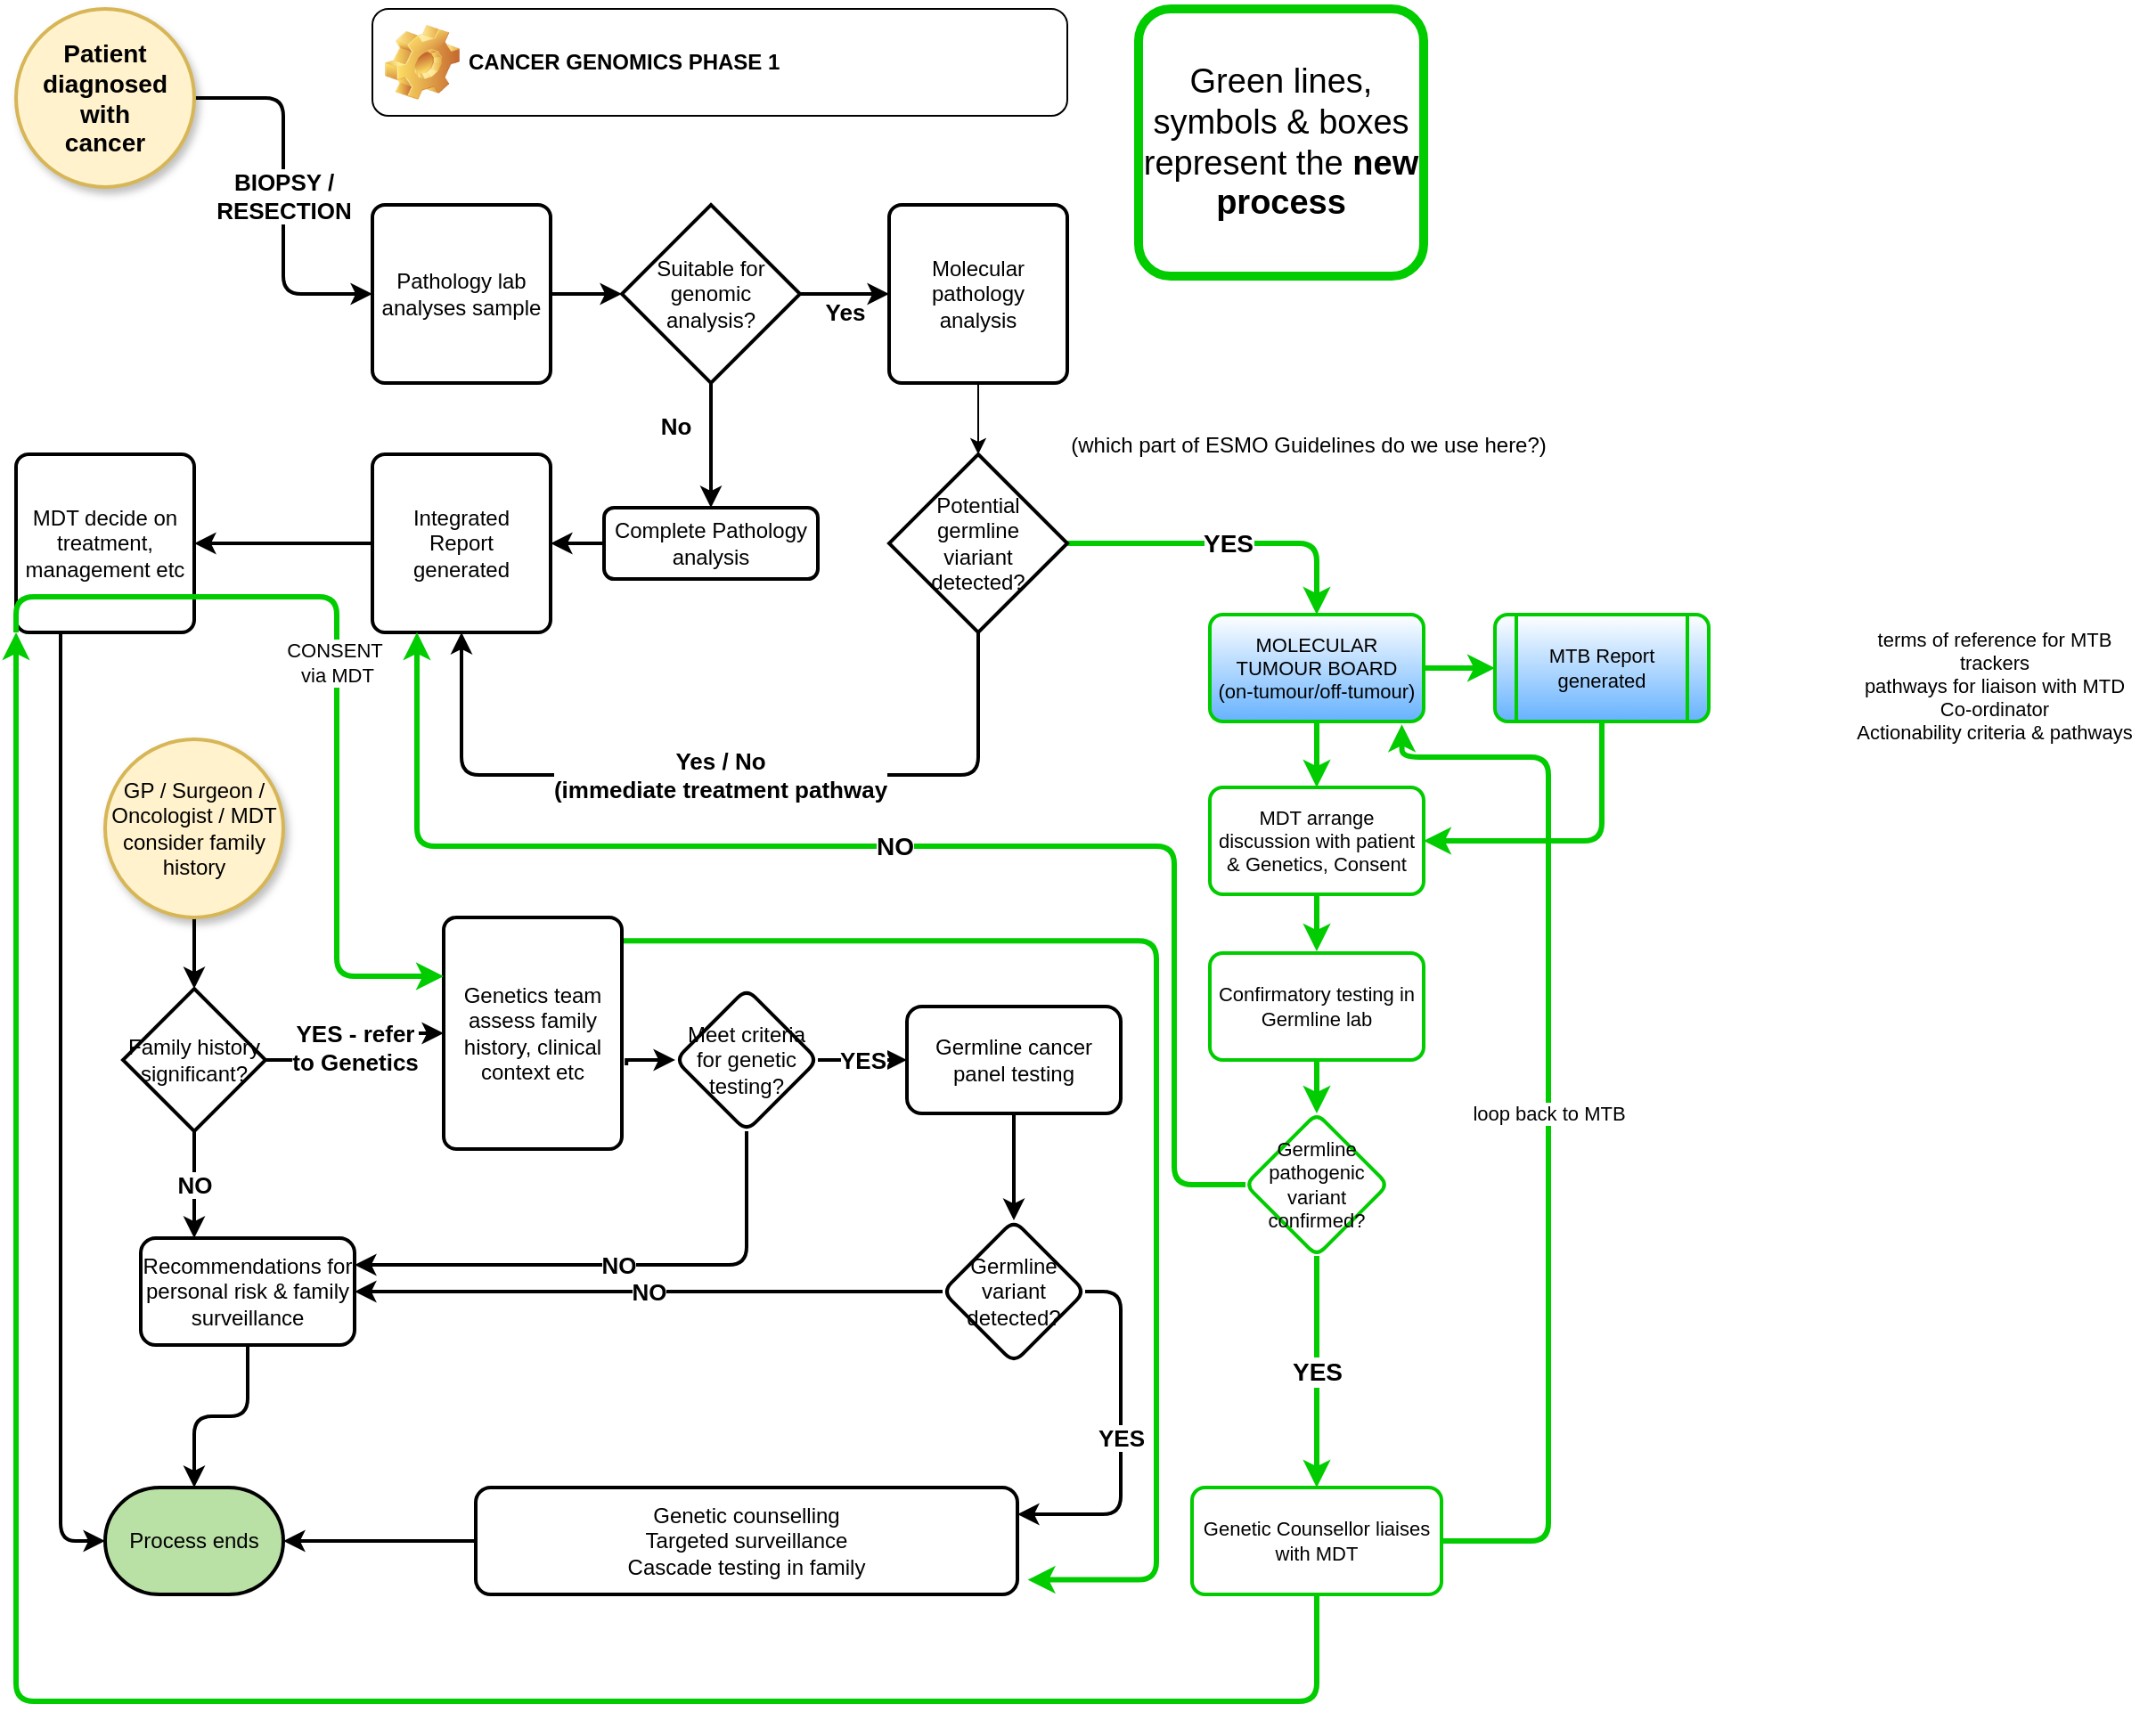 <mxfile version="21.6.7" type="github">
  <diagram id="C5RBs43oDa-KdzZeNtuy" name="Page-1">
    <mxGraphModel dx="1001" dy="483" grid="1" gridSize="10" guides="1" tooltips="1" connect="1" arrows="1" fold="1" page="1" pageScale="1" pageWidth="827" pageHeight="1169" math="0" shadow="0">
      <root>
        <mxCell id="WIyWlLk6GJQsqaUBKTNV-0" />
        <mxCell id="WIyWlLk6GJQsqaUBKTNV-1" parent="WIyWlLk6GJQsqaUBKTNV-0" />
        <mxCell id="r62edw3LymITYhODbOyO-1" value="BIOPSY / &lt;br&gt;RESECTION" style="edgeStyle=orthogonalEdgeStyle;rounded=1;orthogonalLoop=1;jettySize=auto;html=1;exitX=0;exitY=0.5;exitDx=0;exitDy=0;entryX=1;entryY=0.5;entryDx=0;entryDy=0;endArrow=none;fontSize=13;startArrow=classic;startFill=1;endFill=0;fontStyle=1;strokeWidth=2;entryPerimeter=0;" parent="WIyWlLk6GJQsqaUBKTNV-1" source="r62edw3LymITYhODbOyO-2" target="r62edw3LymITYhODbOyO-19" edge="1">
          <mxGeometry relative="1" as="geometry">
            <mxPoint x="360" y="110" as="sourcePoint" />
            <mxPoint x="280" y="100" as="targetPoint" />
          </mxGeometry>
        </mxCell>
        <mxCell id="WIyWlLk6GJQsqaUBKTNV-8" value="No" style="rounded=1;html=1;jettySize=auto;orthogonalLoop=1;fontSize=13;endArrow=none;endFill=0;endSize=8;strokeWidth=2;shadow=0;labelBackgroundColor=default;edgeStyle=orthogonalEdgeStyle;startArrow=classic;startFill=1;fontStyle=1;entryX=0.5;entryY=1;entryDx=0;entryDy=0;entryPerimeter=0;" parent="WIyWlLk6GJQsqaUBKTNV-1" source="WIyWlLk6GJQsqaUBKTNV-11" target="r62edw3LymITYhODbOyO-4" edge="1">
          <mxGeometry x="0.333" y="20" relative="1" as="geometry">
            <mxPoint as="offset" />
          </mxGeometry>
        </mxCell>
        <mxCell id="r62edw3LymITYhODbOyO-14" style="edgeStyle=orthogonalEdgeStyle;rounded=1;orthogonalLoop=1;jettySize=auto;html=1;endArrow=none;fontSize=13;startArrow=classic;startFill=1;endFill=0;fontStyle=1;strokeWidth=2;exitX=1;exitY=0.5;exitDx=0;exitDy=0;" parent="WIyWlLk6GJQsqaUBKTNV-1" source="r62edw3LymITYhODbOyO-10" target="WIyWlLk6GJQsqaUBKTNV-11" edge="1">
          <mxGeometry relative="1" as="geometry" />
        </mxCell>
        <mxCell id="WIyWlLk6GJQsqaUBKTNV-11" value="Complete Pathology analysis" style="rounded=1;whiteSpace=wrap;html=1;fontSize=12;glass=0;strokeWidth=2;shadow=0;arcSize=14;" parent="WIyWlLk6GJQsqaUBKTNV-1" vertex="1">
          <mxGeometry x="340" y="430" width="120" height="40" as="geometry" />
        </mxCell>
        <mxCell id="r62edw3LymITYhODbOyO-5" style="edgeStyle=orthogonalEdgeStyle;rounded=1;orthogonalLoop=1;jettySize=auto;html=1;endArrow=none;fontSize=13;endFill=0;endSize=8;strokeWidth=2;shadow=0;startArrow=classic;startFill=1;fontStyle=1;exitX=0;exitY=0.5;exitDx=0;exitDy=0;exitPerimeter=0;" parent="WIyWlLk6GJQsqaUBKTNV-1" source="r62edw3LymITYhODbOyO-4" target="r62edw3LymITYhODbOyO-2" edge="1">
          <mxGeometry relative="1" as="geometry" />
        </mxCell>
        <mxCell id="r62edw3LymITYhODbOyO-2" value="Pathology lab analyses sample" style="rounded=1;whiteSpace=wrap;html=1;absoluteArcSize=1;arcSize=14;strokeWidth=2;" parent="WIyWlLk6GJQsqaUBKTNV-1" vertex="1">
          <mxGeometry x="210" y="260" width="100" height="100" as="geometry" />
        </mxCell>
        <mxCell id="r62edw3LymITYhODbOyO-4" value="Suitable for genomic analysis?" style="strokeWidth=2;html=1;shape=mxgraph.flowchart.decision;whiteSpace=wrap;rounded=1;arcSize=14;" parent="WIyWlLk6GJQsqaUBKTNV-1" vertex="1">
          <mxGeometry x="350" y="260" width="100" height="100" as="geometry" />
        </mxCell>
        <mxCell id="r62edw3LymITYhODbOyO-6" value="Yes" style="edgeStyle=orthogonalEdgeStyle;rounded=1;html=1;jettySize=auto;orthogonalLoop=1;fontSize=13;endArrow=none;endFill=0;endSize=8;strokeWidth=2;shadow=0;labelBackgroundColor=default;exitX=0;exitY=0.5;exitDx=0;exitDy=0;entryX=1;entryY=0.5;entryDx=0;entryDy=0;startArrow=classic;startFill=1;fontStyle=1;entryPerimeter=0;" parent="WIyWlLk6GJQsqaUBKTNV-1" source="r62edw3LymITYhODbOyO-7" target="r62edw3LymITYhODbOyO-4" edge="1">
          <mxGeometry y="10" relative="1" as="geometry">
            <mxPoint as="offset" />
            <mxPoint x="740" y="331" as="sourcePoint" />
            <mxPoint x="690" y="330" as="targetPoint" />
            <Array as="points" />
          </mxGeometry>
        </mxCell>
        <mxCell id="r62edw3LymITYhODbOyO-9" style="edgeStyle=orthogonalEdgeStyle;rounded=1;orthogonalLoop=1;jettySize=auto;html=1;entryX=0.5;entryY=0;entryDx=0;entryDy=0;entryPerimeter=0;" parent="WIyWlLk6GJQsqaUBKTNV-1" source="r62edw3LymITYhODbOyO-7" target="r62edw3LymITYhODbOyO-8" edge="1">
          <mxGeometry relative="1" as="geometry" />
        </mxCell>
        <mxCell id="r62edw3LymITYhODbOyO-7" value="Molecular pathology analysis" style="rounded=1;whiteSpace=wrap;html=1;absoluteArcSize=1;arcSize=14;strokeWidth=2;" parent="WIyWlLk6GJQsqaUBKTNV-1" vertex="1">
          <mxGeometry x="500" y="260" width="100" height="100" as="geometry" />
        </mxCell>
        <mxCell id="r62edw3LymITYhODbOyO-15" value="Yes / No&lt;br&gt;(immediate treatment pathway" style="edgeStyle=orthogonalEdgeStyle;rounded=1;orthogonalLoop=1;jettySize=auto;html=1;entryX=0.5;entryY=1;entryDx=0;entryDy=0;exitX=0.5;exitY=1;exitDx=0;exitDy=0;endArrow=none;fontSize=13;startArrow=classic;startFill=1;endFill=0;fontStyle=1;strokeWidth=2;entryPerimeter=0;" parent="WIyWlLk6GJQsqaUBKTNV-1" source="r62edw3LymITYhODbOyO-10" target="r62edw3LymITYhODbOyO-8" edge="1">
          <mxGeometry relative="1" as="geometry">
            <Array as="points">
              <mxPoint x="260" y="580" />
              <mxPoint x="550" y="580" />
            </Array>
          </mxGeometry>
        </mxCell>
        <mxCell id="r62edw3LymITYhODbOyO-45" value="YES" style="edgeStyle=orthogonalEdgeStyle;shape=connector;rounded=1;orthogonalLoop=1;jettySize=auto;html=1;labelBackgroundColor=default;strokeColor=#00CC00;fontFamily=Helvetica;fontSize=14;fontColor=default;endArrow=classic;strokeWidth=3;fontStyle=1;entryX=0.5;entryY=0;entryDx=0;entryDy=0;" parent="WIyWlLk6GJQsqaUBKTNV-1" source="r62edw3LymITYhODbOyO-8" target="PiFhAG2NzzCI8QwvDqkc-1" edge="1">
          <mxGeometry relative="1" as="geometry" />
        </mxCell>
        <mxCell id="r62edw3LymITYhODbOyO-8" value="Potential &lt;br&gt;germline &lt;br&gt;viariant &lt;br&gt;detected?" style="strokeWidth=2;html=1;shape=mxgraph.flowchart.decision;whiteSpace=wrap;rounded=1;arcSize=14;" parent="WIyWlLk6GJQsqaUBKTNV-1" vertex="1">
          <mxGeometry x="500" y="400" width="100" height="100" as="geometry" />
        </mxCell>
        <mxCell id="r62edw3LymITYhODbOyO-13" style="edgeStyle=orthogonalEdgeStyle;rounded=1;orthogonalLoop=1;jettySize=auto;html=1;endArrow=none;fontSize=13;startArrow=classic;startFill=1;endFill=0;fontStyle=1;strokeWidth=2;exitX=1;exitY=0.5;exitDx=0;exitDy=0;" parent="WIyWlLk6GJQsqaUBKTNV-1" source="r62edw3LymITYhODbOyO-11" target="r62edw3LymITYhODbOyO-10" edge="1">
          <mxGeometry relative="1" as="geometry" />
        </mxCell>
        <mxCell id="r62edw3LymITYhODbOyO-10" value="Integrated &lt;br&gt;Report &lt;br&gt;generated" style="rounded=1;whiteSpace=wrap;html=1;absoluteArcSize=1;arcSize=14;strokeWidth=2;" parent="WIyWlLk6GJQsqaUBKTNV-1" vertex="1">
          <mxGeometry x="210" y="400" width="100" height="100" as="geometry" />
        </mxCell>
        <mxCell id="r62edw3LymITYhODbOyO-52" style="edgeStyle=orthogonalEdgeStyle;shape=connector;rounded=1;orthogonalLoop=1;jettySize=auto;html=1;entryX=0.25;entryY=1;entryDx=0;entryDy=0;labelBackgroundColor=default;strokeColor=default;fontFamily=Helvetica;fontSize=13;fontColor=default;endArrow=none;exitX=0;exitY=0.5;exitDx=0;exitDy=0;startArrow=classic;startFill=1;endFill=0;fontStyle=1;strokeWidth=2;exitPerimeter=0;" parent="WIyWlLk6GJQsqaUBKTNV-1" source="r62edw3LymITYhODbOyO-24" target="r62edw3LymITYhODbOyO-11" edge="1">
          <mxGeometry relative="1" as="geometry" />
        </mxCell>
        <mxCell id="r62edw3LymITYhODbOyO-11" value="MDT decide on treatment, management etc" style="rounded=1;whiteSpace=wrap;html=1;absoluteArcSize=1;arcSize=14;strokeWidth=2;" parent="WIyWlLk6GJQsqaUBKTNV-1" vertex="1">
          <mxGeometry x="10" y="400" width="100" height="100" as="geometry" />
        </mxCell>
        <mxCell id="r62edw3LymITYhODbOyO-19" value="Patient &lt;br style=&quot;font-size: 14px;&quot;&gt;diagnosed with &lt;br style=&quot;font-size: 14px;&quot;&gt;cancer" style="strokeWidth=2;html=1;shape=mxgraph.flowchart.start_2;whiteSpace=wrap;fillColor=#fff2cc;strokeColor=#d6b656;shadow=1;fontSize=14;fontStyle=1" parent="WIyWlLk6GJQsqaUBKTNV-1" vertex="1">
          <mxGeometry x="10" y="150" width="100" height="100" as="geometry" />
        </mxCell>
        <mxCell id="r62edw3LymITYhODbOyO-23" value="" style="edgeStyle=orthogonalEdgeStyle;rounded=1;orthogonalLoop=1;jettySize=auto;html=1;endArrow=none;fontSize=13;startArrow=classic;startFill=1;endFill=0;fontStyle=1;strokeWidth=2;" parent="WIyWlLk6GJQsqaUBKTNV-1" source="r62edw3LymITYhODbOyO-22" target="r62edw3LymITYhODbOyO-21" edge="1">
          <mxGeometry relative="1" as="geometry" />
        </mxCell>
        <mxCell id="r62edw3LymITYhODbOyO-21" value="GP / Surgeon / Oncologist / MDT consider family history" style="strokeWidth=2;html=1;shape=mxgraph.flowchart.start_2;whiteSpace=wrap;fillColor=#fff2cc;strokeColor=#d6b656;shadow=1;" parent="WIyWlLk6GJQsqaUBKTNV-1" vertex="1">
          <mxGeometry x="60" y="560" width="100" height="100" as="geometry" />
        </mxCell>
        <mxCell id="r62edw3LymITYhODbOyO-25" value="NO" style="edgeStyle=orthogonalEdgeStyle;rounded=1;orthogonalLoop=1;jettySize=auto;html=1;endArrow=none;fontSize=13;startArrow=classic;startFill=1;endFill=0;fontStyle=1;strokeWidth=2;exitX=0.25;exitY=0;exitDx=0;exitDy=0;" parent="WIyWlLk6GJQsqaUBKTNV-1" source="r62edw3LymITYhODbOyO-32" target="r62edw3LymITYhODbOyO-22" edge="1">
          <mxGeometry relative="1" as="geometry" />
        </mxCell>
        <mxCell id="r62edw3LymITYhODbOyO-27" value="" style="edgeStyle=orthogonalEdgeStyle;rounded=0;orthogonalLoop=1;jettySize=auto;html=1;" parent="WIyWlLk6GJQsqaUBKTNV-1" source="r62edw3LymITYhODbOyO-22" edge="1">
          <mxGeometry relative="1" as="geometry">
            <mxPoint x="210" y="740" as="targetPoint" />
          </mxGeometry>
        </mxCell>
        <mxCell id="r62edw3LymITYhODbOyO-22" value="Family history significant?" style="rhombus;whiteSpace=wrap;html=1;strokeWidth=2;" parent="WIyWlLk6GJQsqaUBKTNV-1" vertex="1">
          <mxGeometry x="70" y="700" width="80" height="80" as="geometry" />
        </mxCell>
        <mxCell id="r62edw3LymITYhODbOyO-24" value="Process ends" style="strokeWidth=2;html=1;shape=mxgraph.flowchart.terminator;whiteSpace=wrap;fillColor=#B9E0A5;" parent="WIyWlLk6GJQsqaUBKTNV-1" vertex="1">
          <mxGeometry x="60" y="980" width="100" height="60" as="geometry" />
        </mxCell>
        <mxCell id="r62edw3LymITYhODbOyO-29" value="YES - refer&lt;br style=&quot;font-size: 13px;&quot;&gt;to Genetics" style="edgeStyle=orthogonalEdgeStyle;rounded=0;orthogonalLoop=1;jettySize=auto;html=1;startArrow=classic;startFill=1;endArrow=none;endFill=0;fontSize=13;fontStyle=1;strokeWidth=2;" parent="WIyWlLk6GJQsqaUBKTNV-1" source="r62edw3LymITYhODbOyO-28" target="r62edw3LymITYhODbOyO-22" edge="1">
          <mxGeometry relative="1" as="geometry" />
        </mxCell>
        <mxCell id="r62edw3LymITYhODbOyO-31" value="" style="edgeStyle=orthogonalEdgeStyle;rounded=0;orthogonalLoop=1;jettySize=auto;html=1;endArrow=none;fontSize=13;startArrow=classic;startFill=1;endFill=0;fontStyle=1;strokeWidth=2;entryX=1.026;entryY=0.638;entryDx=0;entryDy=0;entryPerimeter=0;" parent="WIyWlLk6GJQsqaUBKTNV-1" source="r62edw3LymITYhODbOyO-30" target="r62edw3LymITYhODbOyO-28" edge="1">
          <mxGeometry relative="1" as="geometry">
            <Array as="points">
              <mxPoint x="353" y="740" />
            </Array>
          </mxGeometry>
        </mxCell>
        <mxCell id="PiFhAG2NzzCI8QwvDqkc-0" style="edgeStyle=orthogonalEdgeStyle;rounded=1;orthogonalLoop=1;jettySize=auto;html=1;exitX=1.01;exitY=0.101;exitDx=0;exitDy=0;entryX=1.019;entryY=0.863;entryDx=0;entryDy=0;entryPerimeter=0;fontSize=14;strokeColor=#00CC00;strokeWidth=3;fontStyle=1;exitPerimeter=0;" edge="1" parent="WIyWlLk6GJQsqaUBKTNV-1" source="r62edw3LymITYhODbOyO-28" target="r62edw3LymITYhODbOyO-41">
          <mxGeometry relative="1" as="geometry">
            <Array as="points">
              <mxPoint x="650" y="673" />
              <mxPoint x="650" y="1032" />
            </Array>
          </mxGeometry>
        </mxCell>
        <mxCell id="r62edw3LymITYhODbOyO-28" value="Genetics team assess family history, clinical context etc" style="rounded=1;whiteSpace=wrap;html=1;absoluteArcSize=1;arcSize=14;strokeWidth=2;" parent="WIyWlLk6GJQsqaUBKTNV-1" vertex="1">
          <mxGeometry x="250" y="660" width="100" height="130" as="geometry" />
        </mxCell>
        <mxCell id="r62edw3LymITYhODbOyO-33" value="NO" style="edgeStyle=orthogonalEdgeStyle;rounded=1;orthogonalLoop=1;jettySize=auto;html=1;endArrow=none;fontSize=13;startArrow=classic;startFill=1;endFill=0;fontStyle=1;strokeWidth=2;entryX=0.5;entryY=1;entryDx=0;entryDy=0;exitX=1;exitY=0.25;exitDx=0;exitDy=0;" parent="WIyWlLk6GJQsqaUBKTNV-1" source="r62edw3LymITYhODbOyO-32" target="r62edw3LymITYhODbOyO-30" edge="1">
          <mxGeometry relative="1" as="geometry" />
        </mxCell>
        <mxCell id="r62edw3LymITYhODbOyO-37" value="YES" style="edgeStyle=orthogonalEdgeStyle;rounded=0;orthogonalLoop=1;jettySize=auto;html=1;endArrow=none;fontSize=13;startArrow=classic;startFill=1;endFill=0;fontStyle=1;strokeWidth=2;" parent="WIyWlLk6GJQsqaUBKTNV-1" source="r62edw3LymITYhODbOyO-36" target="r62edw3LymITYhODbOyO-30" edge="1">
          <mxGeometry relative="1" as="geometry" />
        </mxCell>
        <mxCell id="r62edw3LymITYhODbOyO-30" value="Meet criteria for genetic testing?" style="rhombus;whiteSpace=wrap;html=1;rounded=1;arcSize=14;strokeWidth=2;" parent="WIyWlLk6GJQsqaUBKTNV-1" vertex="1">
          <mxGeometry x="380" y="700" width="80" height="80" as="geometry" />
        </mxCell>
        <mxCell id="r62edw3LymITYhODbOyO-34" style="edgeStyle=orthogonalEdgeStyle;orthogonalLoop=1;jettySize=auto;html=1;rounded=1;endArrow=none;fontSize=13;startArrow=classic;startFill=1;endFill=0;fontStyle=1;strokeWidth=2;exitX=0.5;exitY=0;exitDx=0;exitDy=0;exitPerimeter=0;" parent="WIyWlLk6GJQsqaUBKTNV-1" source="r62edw3LymITYhODbOyO-24" target="r62edw3LymITYhODbOyO-32" edge="1">
          <mxGeometry relative="1" as="geometry" />
        </mxCell>
        <mxCell id="r62edw3LymITYhODbOyO-32" value="Recommendations for personal risk &amp;amp; family surveillance" style="whiteSpace=wrap;html=1;rounded=1;arcSize=14;strokeWidth=2;" parent="WIyWlLk6GJQsqaUBKTNV-1" vertex="1">
          <mxGeometry x="80" y="840" width="120" height="60" as="geometry" />
        </mxCell>
        <mxCell id="r62edw3LymITYhODbOyO-39" value="" style="edgeStyle=orthogonalEdgeStyle;rounded=1;orthogonalLoop=1;jettySize=auto;html=1;endArrow=none;fontSize=13;startArrow=classic;startFill=1;endFill=0;fontStyle=1;strokeWidth=2;" parent="WIyWlLk6GJQsqaUBKTNV-1" source="r62edw3LymITYhODbOyO-38" target="r62edw3LymITYhODbOyO-36" edge="1">
          <mxGeometry relative="1" as="geometry" />
        </mxCell>
        <mxCell id="r62edw3LymITYhODbOyO-36" value="Germline cancer panel testing" style="whiteSpace=wrap;html=1;rounded=1;arcSize=14;strokeWidth=2;" parent="WIyWlLk6GJQsqaUBKTNV-1" vertex="1">
          <mxGeometry x="510" y="710" width="120" height="60" as="geometry" />
        </mxCell>
        <mxCell id="r62edw3LymITYhODbOyO-40" value="NO" style="edgeStyle=orthogonalEdgeStyle;rounded=0;orthogonalLoop=1;jettySize=auto;html=1;endArrow=none;fontSize=13;startArrow=classic;startFill=1;endFill=0;fontStyle=1;strokeWidth=2;exitX=1;exitY=0.5;exitDx=0;exitDy=0;" parent="WIyWlLk6GJQsqaUBKTNV-1" source="r62edw3LymITYhODbOyO-32" target="r62edw3LymITYhODbOyO-38" edge="1">
          <mxGeometry relative="1" as="geometry">
            <mxPoint x="610" y="860" as="sourcePoint" />
          </mxGeometry>
        </mxCell>
        <mxCell id="r62edw3LymITYhODbOyO-42" value="YES" style="edgeStyle=orthogonalEdgeStyle;rounded=1;orthogonalLoop=1;jettySize=auto;html=1;exitX=1;exitY=0.25;exitDx=0;exitDy=0;entryX=1;entryY=0.5;entryDx=0;entryDy=0;endArrow=none;fontSize=13;startArrow=classic;startFill=1;endFill=0;fontStyle=1;strokeWidth=2;" parent="WIyWlLk6GJQsqaUBKTNV-1" source="r62edw3LymITYhODbOyO-41" target="r62edw3LymITYhODbOyO-38" edge="1">
          <mxGeometry relative="1" as="geometry" />
        </mxCell>
        <mxCell id="r62edw3LymITYhODbOyO-38" value="Germline&lt;br&gt;variant&lt;br&gt;detected?" style="rhombus;whiteSpace=wrap;html=1;rounded=1;arcSize=14;strokeWidth=2;" parent="WIyWlLk6GJQsqaUBKTNV-1" vertex="1">
          <mxGeometry x="530" y="830" width="80" height="80" as="geometry" />
        </mxCell>
        <mxCell id="r62edw3LymITYhODbOyO-43" style="edgeStyle=orthogonalEdgeStyle;shape=connector;rounded=1;orthogonalLoop=1;jettySize=auto;html=1;labelBackgroundColor=default;strokeColor=default;fontFamily=Helvetica;fontSize=13;fontColor=default;endArrow=none;startArrow=classic;startFill=1;endFill=0;fontStyle=1;strokeWidth=2;exitX=1;exitY=0.5;exitDx=0;exitDy=0;exitPerimeter=0;" parent="WIyWlLk6GJQsqaUBKTNV-1" source="r62edw3LymITYhODbOyO-24" target="r62edw3LymITYhODbOyO-41" edge="1">
          <mxGeometry relative="1" as="geometry" />
        </mxCell>
        <mxCell id="r62edw3LymITYhODbOyO-41" value="Genetic counselling&lt;br&gt;Targeted surveillance&lt;br&gt;Cascade testing in family" style="whiteSpace=wrap;html=1;rounded=1;arcSize=14;strokeWidth=2;" parent="WIyWlLk6GJQsqaUBKTNV-1" vertex="1">
          <mxGeometry x="268" y="980" width="304" height="60" as="geometry" />
        </mxCell>
        <mxCell id="r62edw3LymITYhODbOyO-47" value="" style="edgeStyle=orthogonalEdgeStyle;shape=connector;rounded=1;orthogonalLoop=1;jettySize=auto;html=1;labelBackgroundColor=default;strokeColor=#00CC00;fontFamily=Helvetica;fontSize=11;fontColor=default;endArrow=classic;strokeWidth=3;" parent="WIyWlLk6GJQsqaUBKTNV-1" source="r62edw3LymITYhODbOyO-44" target="r62edw3LymITYhODbOyO-46" edge="1">
          <mxGeometry relative="1" as="geometry" />
        </mxCell>
        <mxCell id="r62edw3LymITYhODbOyO-44" value="Confirmatory testing in Germline lab" style="whiteSpace=wrap;html=1;strokeWidth=2;perimeterSpacing=1;rounded=1;fontSize=11;strokeColor=#00CC00;arcSize=12;" parent="WIyWlLk6GJQsqaUBKTNV-1" vertex="1">
          <mxGeometry x="680" y="680" width="120" height="60" as="geometry" />
        </mxCell>
        <mxCell id="r62edw3LymITYhODbOyO-48" value="NO" style="edgeStyle=orthogonalEdgeStyle;shape=connector;rounded=1;orthogonalLoop=1;jettySize=auto;html=1;labelBackgroundColor=default;strokeColor=#00CC00;fontFamily=Helvetica;fontSize=14;fontColor=default;endArrow=classic;strokeWidth=3;entryX=0.25;entryY=1;entryDx=0;entryDy=0;fontStyle=1;" parent="WIyWlLk6GJQsqaUBKTNV-1" source="r62edw3LymITYhODbOyO-46" target="r62edw3LymITYhODbOyO-10" edge="1">
          <mxGeometry relative="1" as="geometry">
            <mxPoint x="290" y="520" as="targetPoint" />
            <Array as="points">
              <mxPoint x="660" y="810" />
              <mxPoint x="660" y="620" />
              <mxPoint x="235" y="620" />
            </Array>
          </mxGeometry>
        </mxCell>
        <mxCell id="r62edw3LymITYhODbOyO-50" value="YES" style="edgeStyle=orthogonalEdgeStyle;shape=connector;rounded=1;orthogonalLoop=1;jettySize=auto;html=1;labelBackgroundColor=default;strokeColor=#00CC00;fontFamily=Helvetica;fontSize=14;fontColor=default;endArrow=classic;strokeWidth=3;fontStyle=1;" parent="WIyWlLk6GJQsqaUBKTNV-1" source="r62edw3LymITYhODbOyO-46" target="r62edw3LymITYhODbOyO-49" edge="1">
          <mxGeometry relative="1" as="geometry" />
        </mxCell>
        <mxCell id="r62edw3LymITYhODbOyO-46" value="Germline pathogenic variant confirmed?" style="rhombus;whiteSpace=wrap;html=1;strokeWidth=2;rounded=1;fontSize=11;strokeColor=#00CC00;arcSize=12;" parent="WIyWlLk6GJQsqaUBKTNV-1" vertex="1">
          <mxGeometry x="700" y="770" width="80" height="80" as="geometry" />
        </mxCell>
        <mxCell id="r62edw3LymITYhODbOyO-51" style="edgeStyle=orthogonalEdgeStyle;shape=connector;rounded=1;orthogonalLoop=1;jettySize=auto;html=1;entryX=0;entryY=1;entryDx=0;entryDy=0;labelBackgroundColor=default;strokeColor=#00CC00;fontFamily=Helvetica;fontSize=11;fontColor=default;endArrow=classic;strokeWidth=3;" parent="WIyWlLk6GJQsqaUBKTNV-1" source="r62edw3LymITYhODbOyO-49" target="r62edw3LymITYhODbOyO-11" edge="1">
          <mxGeometry relative="1" as="geometry">
            <Array as="points">
              <mxPoint x="740" y="1100" />
              <mxPoint x="10" y="1100" />
            </Array>
          </mxGeometry>
        </mxCell>
        <mxCell id="PiFhAG2NzzCI8QwvDqkc-9" value="loop back to MTB" style="edgeStyle=orthogonalEdgeStyle;shape=connector;rounded=1;orthogonalLoop=1;jettySize=auto;html=1;exitX=1;exitY=0.5;exitDx=0;exitDy=0;entryX=0.898;entryY=1.028;entryDx=0;entryDy=0;entryPerimeter=0;labelBackgroundColor=default;strokeColor=#00CC00;strokeWidth=3;fontFamily=Helvetica;fontSize=11;fontColor=default;endArrow=classic;" edge="1" parent="WIyWlLk6GJQsqaUBKTNV-1" source="r62edw3LymITYhODbOyO-49" target="PiFhAG2NzzCI8QwvDqkc-1">
          <mxGeometry relative="1" as="geometry">
            <Array as="points">
              <mxPoint x="870" y="1010" />
              <mxPoint x="870" y="570" />
              <mxPoint x="788" y="570" />
            </Array>
          </mxGeometry>
        </mxCell>
        <mxCell id="r62edw3LymITYhODbOyO-49" value="Genetic Counsellor liaises with MDT" style="whiteSpace=wrap;html=1;strokeWidth=2;rounded=1;fontSize=11;strokeColor=#00CC00;arcSize=12;" parent="WIyWlLk6GJQsqaUBKTNV-1" vertex="1">
          <mxGeometry x="670" y="980" width="140" height="60" as="geometry" />
        </mxCell>
        <mxCell id="r62edw3LymITYhODbOyO-61" value="Green lines, symbols &amp;amp; boxes represent the &lt;b style=&quot;font-size: 19px;&quot;&gt;new process&lt;/b&gt;" style="rounded=1;whiteSpace=wrap;html=1;fontFamily=Helvetica;fontSize=19;fontColor=default;strokeColor=#00CC00;strokeWidth=5;arcSize=12;" parent="WIyWlLk6GJQsqaUBKTNV-1" vertex="1">
          <mxGeometry x="640" y="150" width="160" height="150" as="geometry" />
        </mxCell>
        <mxCell id="FzFu1lCSK658Zhzd-CzV-0" value="CANCER GENOMICS PHASE 1" style="label;whiteSpace=wrap;html=1;image=img/clipart/Gear_128x128.png" parent="WIyWlLk6GJQsqaUBKTNV-1" vertex="1">
          <mxGeometry x="210" y="150" width="390" height="60" as="geometry" />
        </mxCell>
        <mxCell id="FzFu1lCSK658Zhzd-CzV-1" value="MDT arrange discussion with patient &amp;amp; Genetics, Consent" style="whiteSpace=wrap;html=1;strokeWidth=2;rounded=1;arcSize=12;fontSize=11;strokeColor=#00CC00;" parent="WIyWlLk6GJQsqaUBKTNV-1" vertex="1">
          <mxGeometry x="680" y="587" width="120" height="60" as="geometry" />
        </mxCell>
        <mxCell id="FzFu1lCSK658Zhzd-CzV-3" value="" style="edgeStyle=orthogonalEdgeStyle;shape=connector;rounded=1;orthogonalLoop=1;jettySize=auto;html=1;labelBackgroundColor=default;strokeColor=#00CC00;fontFamily=Helvetica;fontSize=11;fontColor=default;endArrow=classic;strokeWidth=3;exitX=0.5;exitY=1;exitDx=0;exitDy=0;" parent="WIyWlLk6GJQsqaUBKTNV-1" source="FzFu1lCSK658Zhzd-CzV-1" target="r62edw3LymITYhODbOyO-44" edge="1">
          <mxGeometry relative="1" as="geometry">
            <mxPoint x="750" y="711" as="sourcePoint" />
            <mxPoint x="740" y="640" as="targetPoint" />
          </mxGeometry>
        </mxCell>
        <mxCell id="ghyRrjVJzyA8r7RWeu4J-0" value="CONSENT&amp;nbsp;&lt;br&gt;via MDT" style="edgeStyle=orthogonalEdgeStyle;shape=connector;rounded=1;orthogonalLoop=1;jettySize=auto;html=1;entryX=0;entryY=0.25;entryDx=0;entryDy=0;labelBackgroundColor=default;strokeColor=#00CC00;fontFamily=Helvetica;fontSize=11;fontColor=default;endArrow=classic;strokeWidth=3;exitX=0;exitY=1;exitDx=0;exitDy=0;" parent="WIyWlLk6GJQsqaUBKTNV-1" source="r62edw3LymITYhODbOyO-11" target="r62edw3LymITYhODbOyO-28" edge="1">
          <mxGeometry relative="1" as="geometry">
            <mxPoint x="750" y="1050" as="sourcePoint" />
            <mxPoint x="20" y="510" as="targetPoint" />
            <Array as="points">
              <mxPoint x="10" y="480" />
              <mxPoint x="190" y="480" />
              <mxPoint x="190" y="693" />
              <mxPoint x="250" y="693" />
            </Array>
          </mxGeometry>
        </mxCell>
        <mxCell id="PiFhAG2NzzCI8QwvDqkc-3" style="edgeStyle=orthogonalEdgeStyle;rounded=1;orthogonalLoop=1;jettySize=auto;html=1;exitX=0.5;exitY=1;exitDx=0;exitDy=0;entryX=0.5;entryY=0;entryDx=0;entryDy=0;strokeColor=#00CC00;strokeWidth=3;" edge="1" parent="WIyWlLk6GJQsqaUBKTNV-1" source="PiFhAG2NzzCI8QwvDqkc-1" target="FzFu1lCSK658Zhzd-CzV-1">
          <mxGeometry relative="1" as="geometry" />
        </mxCell>
        <mxCell id="PiFhAG2NzzCI8QwvDqkc-6" style="edgeStyle=orthogonalEdgeStyle;shape=connector;rounded=1;orthogonalLoop=1;jettySize=auto;html=1;exitX=1;exitY=0.5;exitDx=0;exitDy=0;entryX=0;entryY=0.5;entryDx=0;entryDy=0;labelBackgroundColor=default;strokeColor=#00CC00;strokeWidth=3;fontFamily=Helvetica;fontSize=11;fontColor=default;endArrow=classic;" edge="1" parent="WIyWlLk6GJQsqaUBKTNV-1" source="PiFhAG2NzzCI8QwvDqkc-1" target="PiFhAG2NzzCI8QwvDqkc-5">
          <mxGeometry relative="1" as="geometry" />
        </mxCell>
        <mxCell id="PiFhAG2NzzCI8QwvDqkc-1" value="MOLECULAR TUMOUR BOARD&lt;br&gt;(on-tumour/off-tumour)" style="whiteSpace=wrap;html=1;fontSize=11;strokeColor=#00CC00;strokeWidth=2;rounded=1;arcSize=12;gradientColor=#66B2FF;" vertex="1" parent="WIyWlLk6GJQsqaUBKTNV-1">
          <mxGeometry x="680" y="490" width="120" height="60" as="geometry" />
        </mxCell>
        <mxCell id="PiFhAG2NzzCI8QwvDqkc-4" value="(which part of ESMO Guidelines do we use here?)" style="text;html=1;align=center;verticalAlign=middle;resizable=0;points=[];autosize=1;strokeColor=none;fillColor=none;" vertex="1" parent="WIyWlLk6GJQsqaUBKTNV-1">
          <mxGeometry x="590" y="380" width="290" height="30" as="geometry" />
        </mxCell>
        <mxCell id="PiFhAG2NzzCI8QwvDqkc-7" style="edgeStyle=orthogonalEdgeStyle;shape=connector;rounded=1;orthogonalLoop=1;jettySize=auto;html=1;exitX=0.5;exitY=1;exitDx=0;exitDy=0;entryX=1;entryY=0.5;entryDx=0;entryDy=0;labelBackgroundColor=default;strokeColor=#00CC00;strokeWidth=3;fontFamily=Helvetica;fontSize=11;fontColor=default;endArrow=classic;" edge="1" parent="WIyWlLk6GJQsqaUBKTNV-1" source="PiFhAG2NzzCI8QwvDqkc-5" target="FzFu1lCSK658Zhzd-CzV-1">
          <mxGeometry relative="1" as="geometry">
            <Array as="points">
              <mxPoint x="900" y="617" />
            </Array>
          </mxGeometry>
        </mxCell>
        <mxCell id="PiFhAG2NzzCI8QwvDqkc-5" value="MTB Report generated" style="shape=process;whiteSpace=wrap;html=1;backgroundOutline=1;fontSize=11;strokeColor=#00CC00;strokeWidth=2;rounded=1;arcSize=12;gradientColor=#66B2FF;" vertex="1" parent="WIyWlLk6GJQsqaUBKTNV-1">
          <mxGeometry x="840" y="490" width="120" height="60" as="geometry" />
        </mxCell>
        <mxCell id="PiFhAG2NzzCI8QwvDqkc-8" value="terms of reference for MTB&lt;br&gt;trackers&lt;br&gt;pathways for liaison with MTD&lt;br&gt;Co-ordinator&lt;br&gt;Actionability criteria &amp;amp; pathways&lt;br&gt;" style="text;html=1;align=center;verticalAlign=middle;resizable=0;points=[];autosize=1;strokeColor=none;fillColor=none;fontSize=11;fontFamily=Helvetica;fontColor=default;" vertex="1" parent="WIyWlLk6GJQsqaUBKTNV-1">
          <mxGeometry x="1030" y="490" width="180" height="80" as="geometry" />
        </mxCell>
      </root>
    </mxGraphModel>
  </diagram>
</mxfile>

